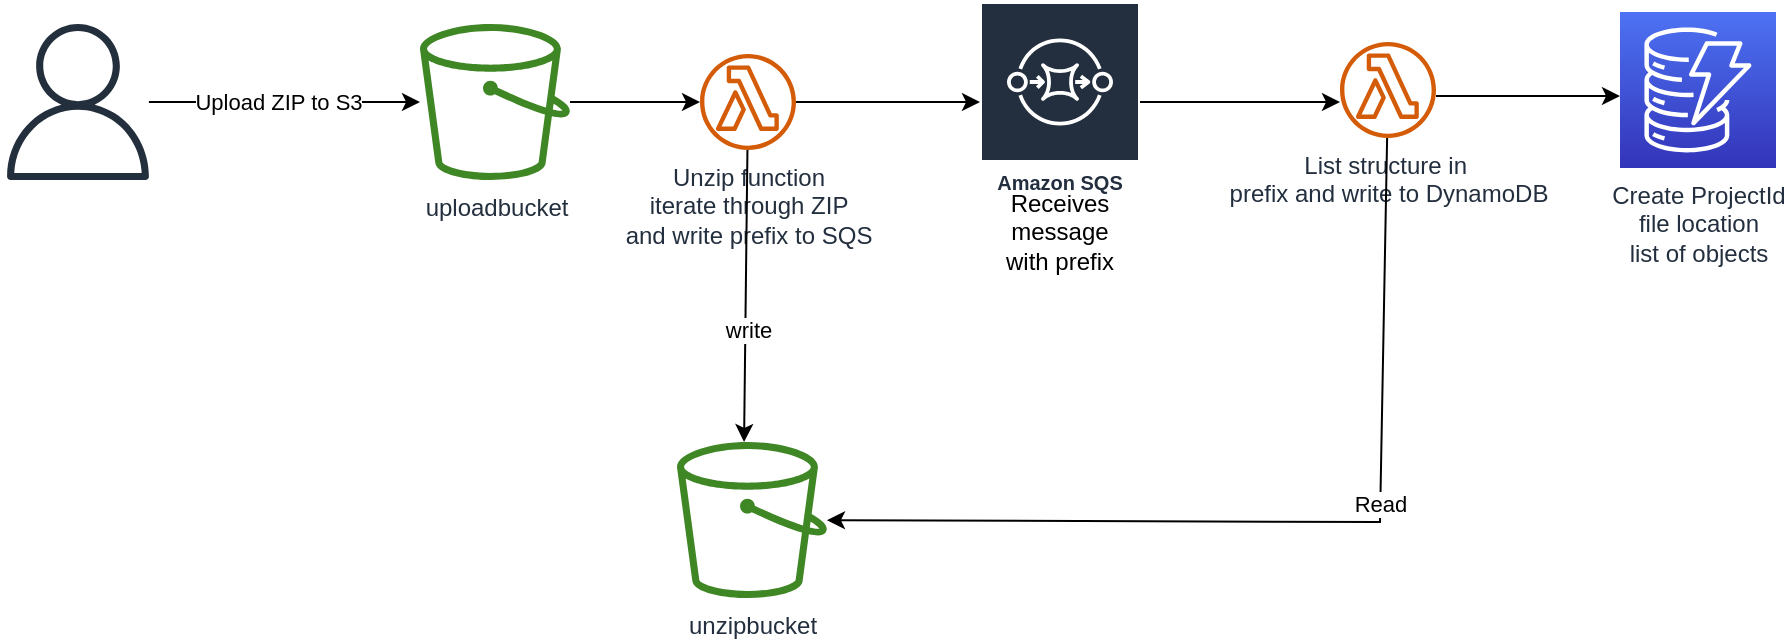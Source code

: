 <mxfile version="17.4.2" type="device"><diagram id="OZGsq85r0ywAF0-ktQoN" name="Page-1"><mxGraphModel dx="946" dy="604" grid="1" gridSize="10" guides="1" tooltips="1" connect="1" arrows="1" fold="1" page="1" pageScale="1" pageWidth="1169" pageHeight="827" math="0" shadow="0"><root><mxCell id="0"/><mxCell id="1" parent="0"/><mxCell id="RGFoT1ZikX3X0UOKbyG--9" value="" style="sketch=0;outlineConnect=0;fontColor=#232F3E;gradientColor=none;fillColor=#232F3D;strokeColor=none;dashed=0;verticalLabelPosition=bottom;verticalAlign=top;align=center;html=1;fontSize=12;fontStyle=0;aspect=fixed;pointerEvents=1;shape=mxgraph.aws4.user;" parent="1" vertex="1"><mxGeometry x="70" y="111" width="78" height="78" as="geometry"/></mxCell><mxCell id="RGFoT1ZikX3X0UOKbyG--10" value="" style="endArrow=classic;html=1;rounded=0;entryX=0;entryY=0.5;entryDx=0;entryDy=0;" parent="1" source="RGFoT1ZikX3X0UOKbyG--9" edge="1"><mxGeometry width="50" height="50" relative="1" as="geometry"><mxPoint x="180" y="190" as="sourcePoint"/><mxPoint x="280" y="150" as="targetPoint"/></mxGeometry></mxCell><mxCell id="RGFoT1ZikX3X0UOKbyG--11" value="Upload ZIP to S3" style="edgeLabel;html=1;align=center;verticalAlign=middle;resizable=0;points=[];" parent="RGFoT1ZikX3X0UOKbyG--10" vertex="1" connectable="0"><mxGeometry x="-0.055" relative="1" as="geometry"><mxPoint as="offset"/></mxGeometry></mxCell><mxCell id="RGFoT1ZikX3X0UOKbyG--12" value="uploadbucket" style="sketch=0;outlineConnect=0;fontColor=#232F3E;gradientColor=none;fillColor=#3F8624;strokeColor=none;dashed=0;verticalLabelPosition=bottom;verticalAlign=top;align=center;html=1;fontSize=12;fontStyle=0;aspect=fixed;pointerEvents=1;shape=mxgraph.aws4.bucket;" parent="1" vertex="1"><mxGeometry x="280" y="111" width="75" height="78" as="geometry"/></mxCell><mxCell id="RGFoT1ZikX3X0UOKbyG--13" value="Unzip function&lt;br&gt;iterate through ZIP&lt;br&gt;and write prefix to SQS" style="sketch=0;outlineConnect=0;fontColor=#232F3E;gradientColor=none;fillColor=#D45B07;strokeColor=none;dashed=0;verticalLabelPosition=bottom;verticalAlign=top;align=center;html=1;fontSize=12;fontStyle=0;aspect=fixed;pointerEvents=1;shape=mxgraph.aws4.lambda_function;" parent="1" vertex="1"><mxGeometry x="420" y="126" width="48" height="48" as="geometry"/></mxCell><mxCell id="RGFoT1ZikX3X0UOKbyG--14" value="" style="endArrow=classic;html=1;rounded=0;" parent="1" source="RGFoT1ZikX3X0UOKbyG--12" target="RGFoT1ZikX3X0UOKbyG--13" edge="1"><mxGeometry width="50" height="50" relative="1" as="geometry"><mxPoint x="320" y="340" as="sourcePoint"/><mxPoint x="370" y="290" as="targetPoint"/></mxGeometry></mxCell><mxCell id="RGFoT1ZikX3X0UOKbyG--15" value="" style="endArrow=classic;html=1;rounded=0;" parent="1" source="RGFoT1ZikX3X0UOKbyG--13" edge="1"><mxGeometry width="50" height="50" relative="1" as="geometry"><mxPoint x="580" y="270" as="sourcePoint"/><mxPoint x="560" y="150" as="targetPoint"/></mxGeometry></mxCell><mxCell id="RGFoT1ZikX3X0UOKbyG--16" value="Amazon SQS" style="sketch=0;outlineConnect=0;fontColor=#232F3E;gradientColor=none;strokeColor=#ffffff;fillColor=#232F3E;dashed=0;verticalLabelPosition=middle;verticalAlign=bottom;align=center;html=1;whiteSpace=wrap;fontSize=10;fontStyle=1;spacing=3;shape=mxgraph.aws4.productIcon;prIcon=mxgraph.aws4.sqs;" parent="1" vertex="1"><mxGeometry x="560" y="100" width="80" height="100" as="geometry"/></mxCell><mxCell id="RGFoT1ZikX3X0UOKbyG--17" value="Receives message with prefix" style="text;html=1;strokeColor=none;fillColor=none;align=center;verticalAlign=middle;whiteSpace=wrap;rounded=0;" parent="1" vertex="1"><mxGeometry x="570" y="200" width="60" height="30" as="geometry"/></mxCell><mxCell id="RGFoT1ZikX3X0UOKbyG--18" value="" style="endArrow=classic;html=1;rounded=0;" parent="1" source="RGFoT1ZikX3X0UOKbyG--16" edge="1"><mxGeometry width="50" height="50" relative="1" as="geometry"><mxPoint x="680" y="170" as="sourcePoint"/><mxPoint x="740" y="150" as="targetPoint"/></mxGeometry></mxCell><mxCell id="RGFoT1ZikX3X0UOKbyG--19" value="List structure in&amp;nbsp;&lt;br&gt;prefix and write to DynamoDB" style="sketch=0;outlineConnect=0;fontColor=#232F3E;gradientColor=none;fillColor=#D45B07;strokeColor=none;dashed=0;verticalLabelPosition=bottom;verticalAlign=top;align=center;html=1;fontSize=12;fontStyle=0;aspect=fixed;pointerEvents=1;shape=mxgraph.aws4.lambda_function;" parent="1" vertex="1"><mxGeometry x="740" y="120" width="48" height="48" as="geometry"/></mxCell><mxCell id="RGFoT1ZikX3X0UOKbyG--22" value="Create ProjectId&lt;br&gt;file location&lt;br&gt;list of objects&lt;br&gt;" style="sketch=0;points=[[0,0,0],[0.25,0,0],[0.5,0,0],[0.75,0,0],[1,0,0],[0,1,0],[0.25,1,0],[0.5,1,0],[0.75,1,0],[1,1,0],[0,0.25,0],[0,0.5,0],[0,0.75,0],[1,0.25,0],[1,0.5,0],[1,0.75,0]];outlineConnect=0;fontColor=#232F3E;gradientColor=#4D72F3;gradientDirection=north;fillColor=#3334B9;strokeColor=#ffffff;dashed=0;verticalLabelPosition=bottom;verticalAlign=top;align=center;html=1;fontSize=12;fontStyle=0;aspect=fixed;shape=mxgraph.aws4.resourceIcon;resIcon=mxgraph.aws4.dynamodb;" parent="1" vertex="1"><mxGeometry x="880" y="105" width="78" height="78" as="geometry"/></mxCell><mxCell id="RGFoT1ZikX3X0UOKbyG--23" value="" style="endArrow=classic;html=1;rounded=0;entryX=0;entryY=0.5;entryDx=0;entryDy=0;entryPerimeter=0;" parent="1" edge="1"><mxGeometry width="50" height="50" relative="1" as="geometry"><mxPoint x="787.999" y="147" as="sourcePoint"/><mxPoint x="880" y="147" as="targetPoint"/></mxGeometry></mxCell><mxCell id="RGFoT1ZikX3X0UOKbyG--24" value="unzipbucket" style="sketch=0;outlineConnect=0;fontColor=#232F3E;gradientColor=none;fillColor=#3F8624;strokeColor=none;dashed=0;verticalLabelPosition=bottom;verticalAlign=top;align=center;html=1;fontSize=12;fontStyle=0;aspect=fixed;pointerEvents=1;shape=mxgraph.aws4.bucket;" parent="1" vertex="1"><mxGeometry x="408.5" y="320" width="75" height="78" as="geometry"/></mxCell><mxCell id="RGFoT1ZikX3X0UOKbyG--25" value="" style="endArrow=classic;html=1;rounded=0;entryX=0.447;entryY=0;entryDx=0;entryDy=0;entryPerimeter=0;" parent="1" source="RGFoT1ZikX3X0UOKbyG--13" target="RGFoT1ZikX3X0UOKbyG--24" edge="1"><mxGeometry width="50" height="50" relative="1" as="geometry"><mxPoint x="406.503" y="260" as="sourcePoint"/><mxPoint x="471.511" y="260" as="targetPoint"/></mxGeometry></mxCell><mxCell id="RGFoT1ZikX3X0UOKbyG--26" value="write" style="edgeLabel;html=1;align=center;verticalAlign=middle;resizable=0;points=[];" parent="RGFoT1ZikX3X0UOKbyG--25" vertex="1" connectable="0"><mxGeometry x="0.233" y="1" relative="1" as="geometry"><mxPoint as="offset"/></mxGeometry></mxCell><mxCell id="RGFoT1ZikX3X0UOKbyG--27" value="" style="endArrow=classic;html=1;rounded=0;" parent="1" source="RGFoT1ZikX3X0UOKbyG--19" target="RGFoT1ZikX3X0UOKbyG--24" edge="1"><mxGeometry width="50" height="50" relative="1" as="geometry"><mxPoint x="640" y="358.5" as="sourcePoint"/><mxPoint x="740" y="358.5" as="targetPoint"/><Array as="points"><mxPoint x="760" y="360"/></Array></mxGeometry></mxCell><mxCell id="RGFoT1ZikX3X0UOKbyG--28" value="Read" style="edgeLabel;html=1;align=center;verticalAlign=middle;resizable=0;points=[];" parent="RGFoT1ZikX3X0UOKbyG--27" vertex="1" connectable="0"><mxGeometry x="-0.22" relative="1" as="geometry"><mxPoint as="offset"/></mxGeometry></mxCell></root></mxGraphModel></diagram></mxfile>